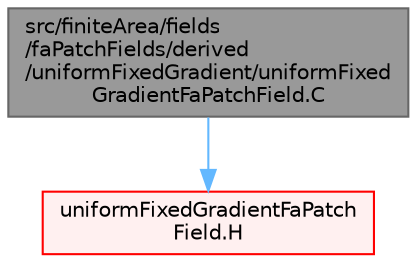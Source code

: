 digraph "src/finiteArea/fields/faPatchFields/derived/uniformFixedGradient/uniformFixedGradientFaPatchField.C"
{
 // LATEX_PDF_SIZE
  bgcolor="transparent";
  edge [fontname=Helvetica,fontsize=10,labelfontname=Helvetica,labelfontsize=10];
  node [fontname=Helvetica,fontsize=10,shape=box,height=0.2,width=0.4];
  Node1 [id="Node000001",label="src/finiteArea/fields\l/faPatchFields/derived\l/uniformFixedGradient/uniformFixed\lGradientFaPatchField.C",height=0.2,width=0.4,color="gray40", fillcolor="grey60", style="filled", fontcolor="black",tooltip=" "];
  Node1 -> Node2 [id="edge1_Node000001_Node000002",color="steelblue1",style="solid",tooltip=" "];
  Node2 [id="Node000002",label="uniformFixedGradientFaPatch\lField.H",height=0.2,width=0.4,color="red", fillcolor="#FFF0F0", style="filled",URL="$uniformFixedGradientFaPatchField_8H.html",tooltip=" "];
}
